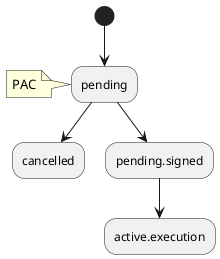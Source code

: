 @startuml
(*)--> pending
note left
PAC
end note
pending --> cancelled
pending --> pending.signed
pending.signed -->active.execution

@enduml

pending.concluded
complete.awarded
